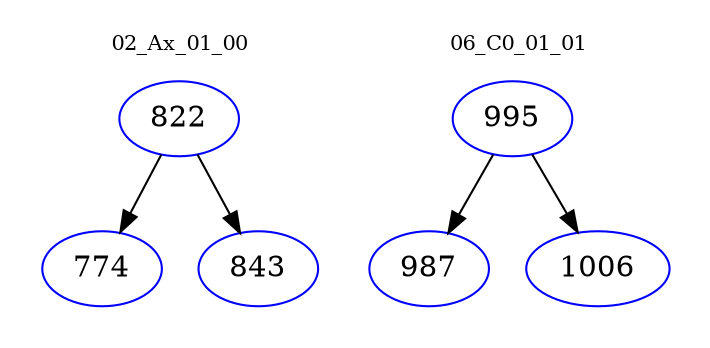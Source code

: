 digraph{
subgraph cluster_0 {
color = white
label = "02_Ax_01_00";
fontsize=10;
T0_822 [label="822", color="blue"]
T0_822 -> T0_774 [color="black"]
T0_774 [label="774", color="blue"]
T0_822 -> T0_843 [color="black"]
T0_843 [label="843", color="blue"]
}
subgraph cluster_1 {
color = white
label = "06_C0_01_01";
fontsize=10;
T1_995 [label="995", color="blue"]
T1_995 -> T1_987 [color="black"]
T1_987 [label="987", color="blue"]
T1_995 -> T1_1006 [color="black"]
T1_1006 [label="1006", color="blue"]
}
}
